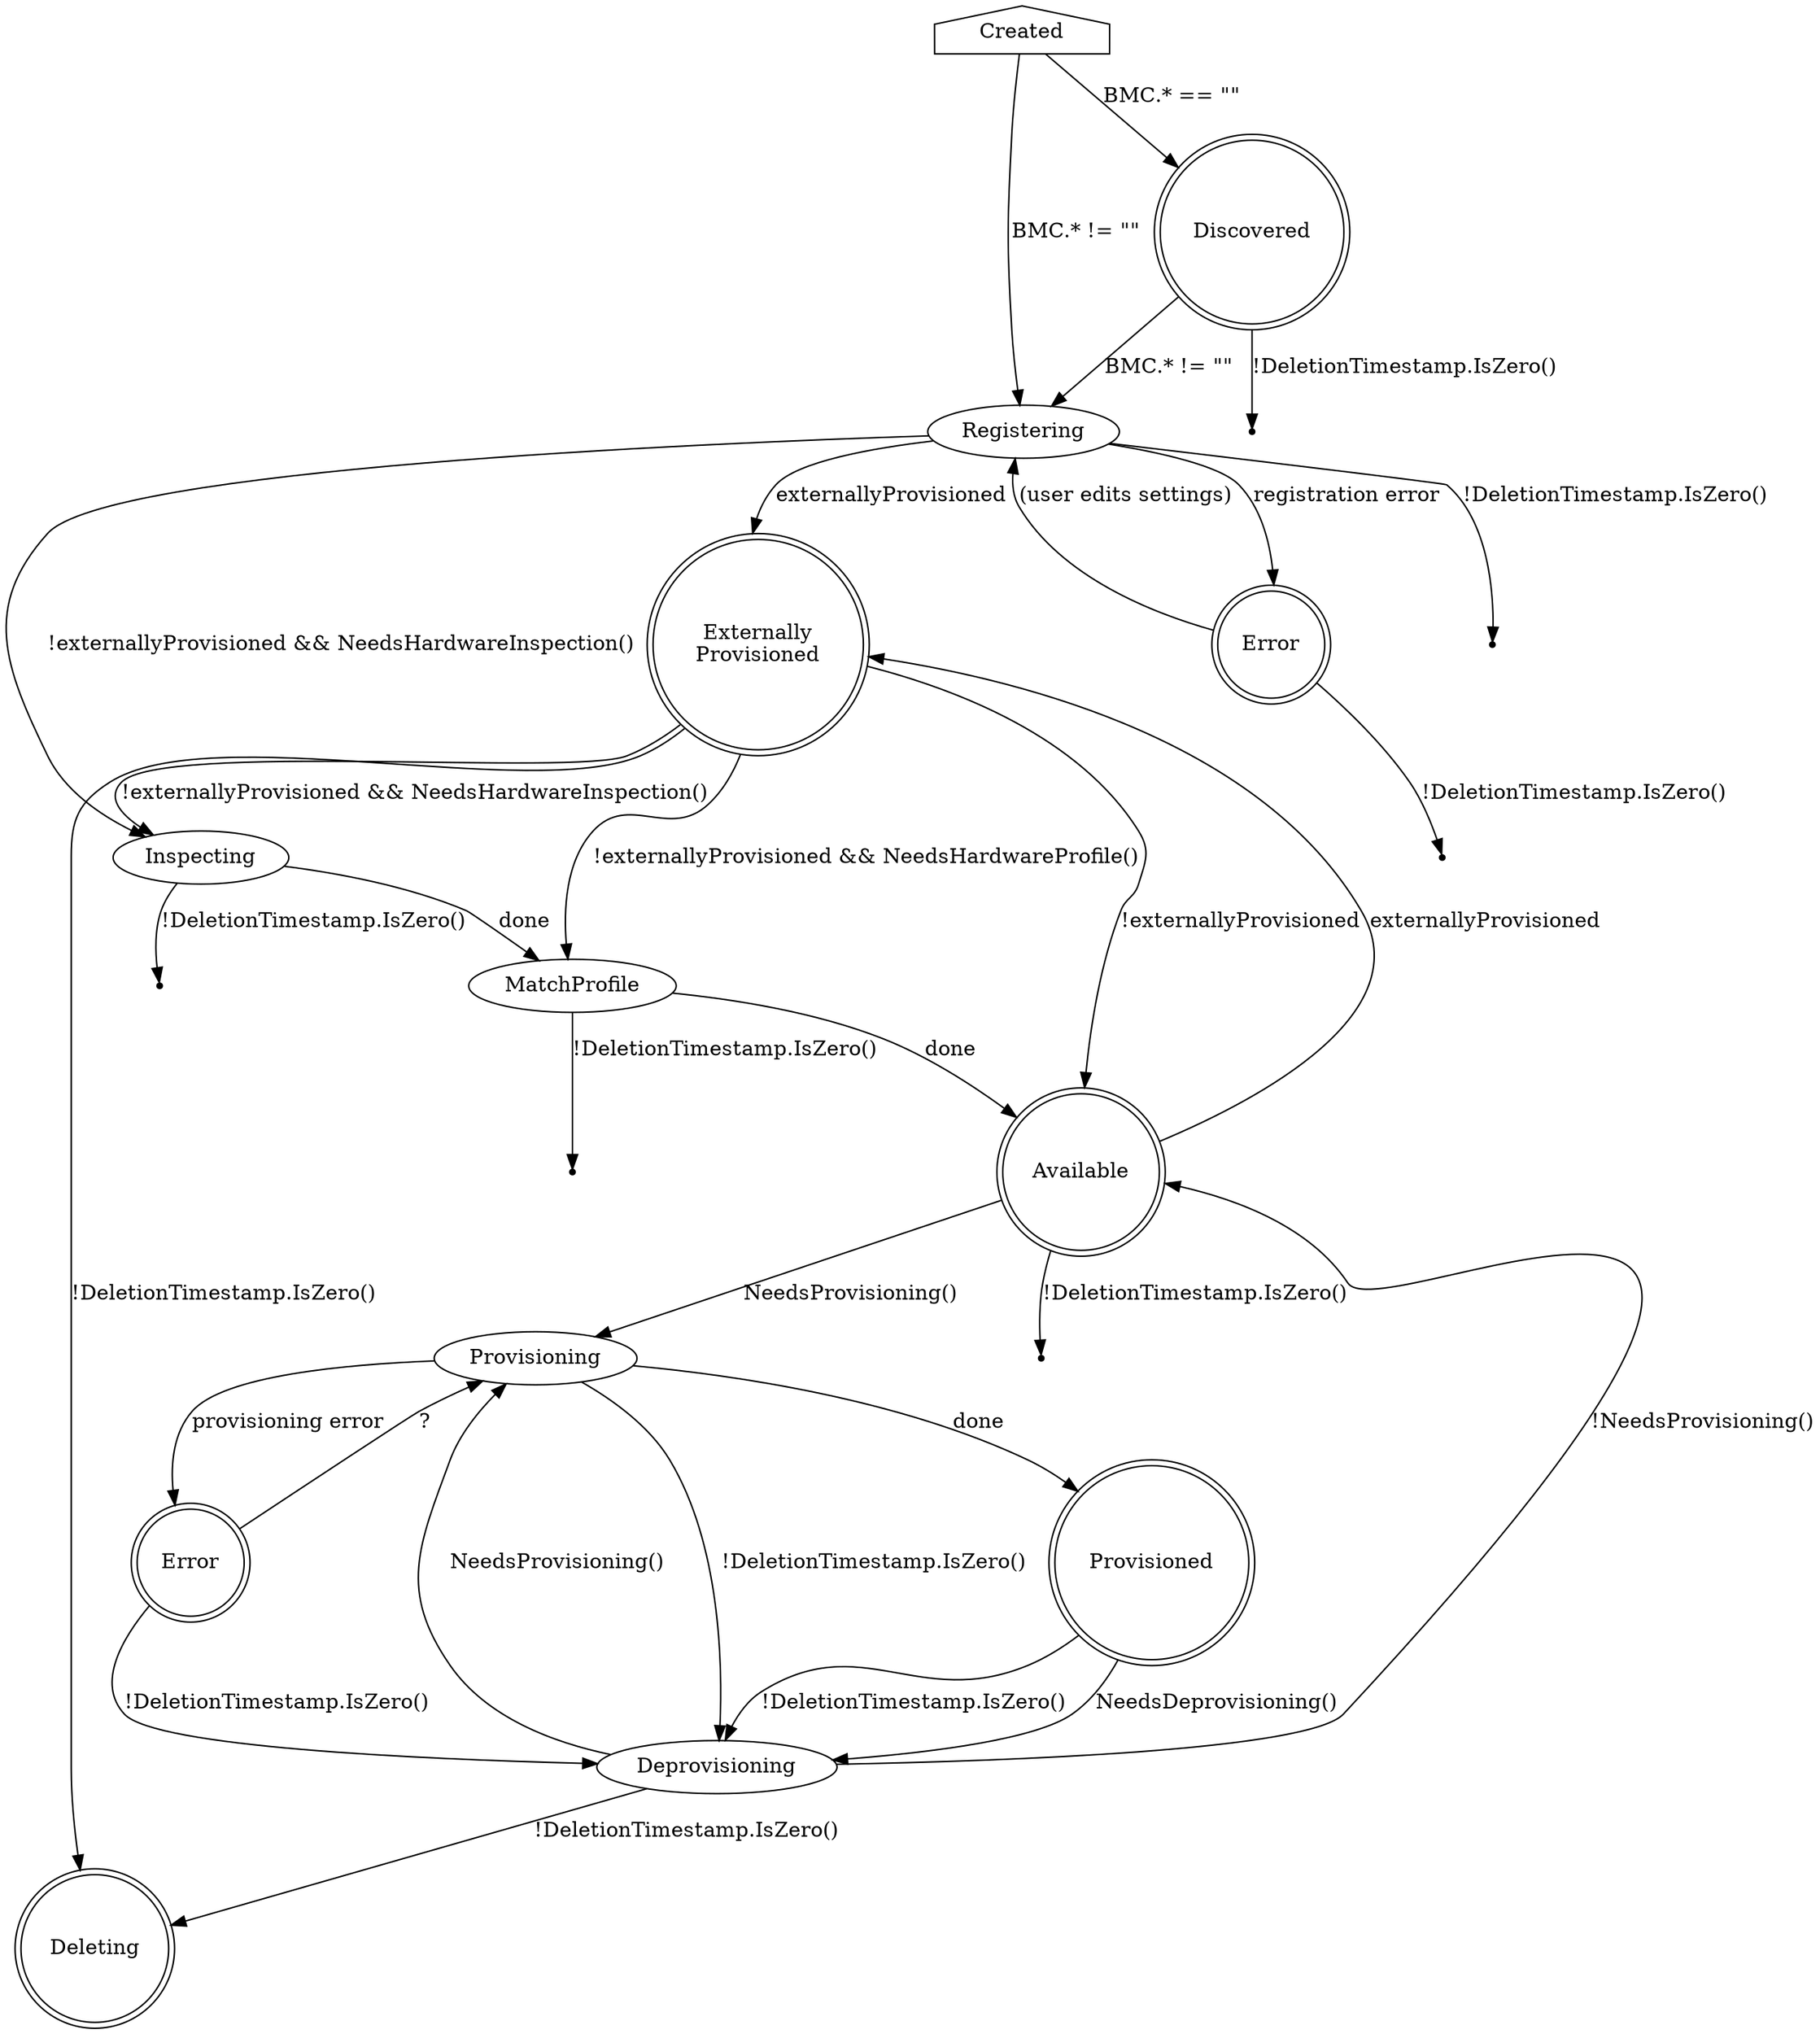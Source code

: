 digraph BaremetalHost {
    Created [shape=house]
    Created -> Discovered [label="BMC.* == \"\""]
    Created -> Registering [label="BMC.* != \"\""]

    Discovered [shape=doublecircle]
    Discovered -> Registering [label="BMC.* != \"\""]
    Discovered -> Deleting1 [label="!DeletionTimestamp.IsZero()"]

    Deleting1 [shape=point]

    ExternallyProvisioned [label="Externally\nProvisioned"]

    Registering -> Inspecting [label="!externallyProvisioned && NeedsHardwareInspection()"]
    Registering -> ExternallyProvisioned [label="externallyProvisioned"]
    Registering -> RegistrationError [shape=doublecircle label="registration error"]
    Registering -> Deleting2 [label="!DeletionTimestamp.IsZero()"]

    Deleting2 [shape=point]

    ExternallyProvisioned -> Inspecting [label="!externallyProvisioned && NeedsHardwareInspection()"]
    ExternallyProvisioned -> MatchProfile [label="!externallyProvisioned && NeedsHardwareProfile()"]
    ExternallyProvisioned -> Available [label="!externallyProvisioned"]
    Available -> ExternallyProvisioned [label="externallyProvisioned"]

    Inspecting -> MatchProfile [label="done"]
    Inspecting -> Deleting3 [label="!DeletionTimestamp.IsZero()"]

    Deleting3 [shape=point]

    MatchProfile -> Available [label="done"]
    MatchProfile -> Deleting4 [label="!DeletionTimestamp.IsZero()"]

    Deleting4 [shape=point]

    RegistrationError [shape=doublecircle label="Error"]
    RegistrationError -> Registering [label="(user edits settings)"]
    RegistrationError -> Deleting5 [label="!DeletionTimestamp.IsZero()"]

    Deleting5 [shape=point]

    Available [shape=doublecircle]
    Available -> Provisioning [label="NeedsProvisioning()"]
    Available -> Deleting6 [label="!DeletionTimestamp.IsZero()"]

    Deleting6 [shape=point]

    Provisioning -> Provisioned [label=done]
    Provisioning -> ProvisioningError [label="provisioning error"]
    Provisioning -> Deprovisioning [label="!DeletionTimestamp.IsZero()"]

    ProvisioningError [shape=doublecircle label="Error"]
    ProvisioningError -> Provisioning [label="?"]
    ProvisioningError -> Deprovisioning [label="!DeletionTimestamp.IsZero()"]

    Provisioned [shape=doublecircle]
    Provisioned -> Deprovisioning [label="NeedsDeprovisioning()"]
    Provisioned -> Deprovisioning [label="!DeletionTimestamp.IsZero()"]

    ExternallyProvisioned [shape=doublecircle]
    ExternallyProvisioned -> Deleting [label="!DeletionTimestamp.IsZero()"]

    Deprovisioning -> Provisioning [label="NeedsProvisioning()"]
    Deprovisioning -> Available [label="!NeedsProvisioning()"]
    Deprovisioning -> Deleting [label="!DeletionTimestamp.IsZero()"]

    Deleting [shape=doublecircle]
}
